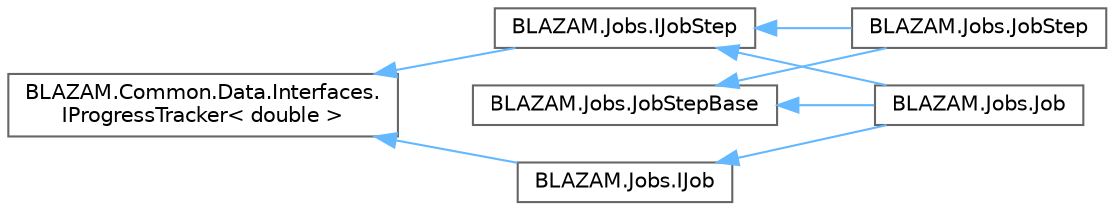 digraph "Graphical Class Hierarchy"
{
 // LATEX_PDF_SIZE
  bgcolor="transparent";
  edge [fontname=Helvetica,fontsize=10,labelfontname=Helvetica,labelfontsize=10];
  node [fontname=Helvetica,fontsize=10,shape=box,height=0.2,width=0.4];
  rankdir="LR";
  Node0 [id="Node000000",label="BLAZAM.Common.Data.Interfaces.\lIProgressTracker\< double \>",height=0.2,width=0.4,color="grey40", fillcolor="white", style="filled",URL="$interface_b_l_a_z_a_m_1_1_common_1_1_data_1_1_interfaces_1_1_i_progress_tracker.html",tooltip=" "];
  Node0 -> Node1 [id="edge23_Node000000_Node000001",dir="back",color="steelblue1",style="solid",tooltip=" "];
  Node1 [id="Node000001",label="BLAZAM.Jobs.IJob",height=0.2,width=0.4,color="grey40", fillcolor="white", style="filled",URL="$interface_b_l_a_z_a_m_1_1_jobs_1_1_i_job.html",tooltip="A flexible multi step Job that can have actions as trackable steps."];
  Node1 -> Node2 [id="edge24_Node000001_Node000002",dir="back",color="steelblue1",style="solid",tooltip=" "];
  Node2 [id="Node000002",label="BLAZAM.Jobs.Job",height=0.2,width=0.4,color="grey40", fillcolor="white", style="filled",URL="$class_b_l_a_z_a_m_1_1_jobs_1_1_job.html",tooltip=" "];
  Node0 -> Node3 [id="edge25_Node000000_Node000003",dir="back",color="steelblue1",style="solid",tooltip=" "];
  Node3 [id="Node000003",label="BLAZAM.Jobs.IJobStep",height=0.2,width=0.4,color="grey40", fillcolor="white", style="filled",URL="$interface_b_l_a_z_a_m_1_1_jobs_1_1_i_job_step.html",tooltip="An action step that can be inserted into a IJob"];
  Node3 -> Node2 [id="edge26_Node000003_Node000002",dir="back",color="steelblue1",style="solid",tooltip=" "];
  Node3 -> Node4 [id="edge27_Node000003_Node000004",dir="back",color="steelblue1",style="solid",tooltip=" "];
  Node4 [id="Node000004",label="BLAZAM.Jobs.JobStep",height=0.2,width=0.4,color="grey40", fillcolor="white", style="filled",URL="$class_b_l_a_z_a_m_1_1_jobs_1_1_job_step.html",tooltip=" "];
  Node5 [id="Node000005",label="BLAZAM.Jobs.JobStepBase",height=0.2,width=0.4,color="grey40", fillcolor="white", style="filled",URL="$class_b_l_a_z_a_m_1_1_jobs_1_1_job_step_base.html",tooltip=" "];
  Node5 -> Node2 [id="edge28_Node000005_Node000002",dir="back",color="steelblue1",style="solid",tooltip=" "];
  Node5 -> Node4 [id="edge29_Node000005_Node000004",dir="back",color="steelblue1",style="solid",tooltip=" "];
}
